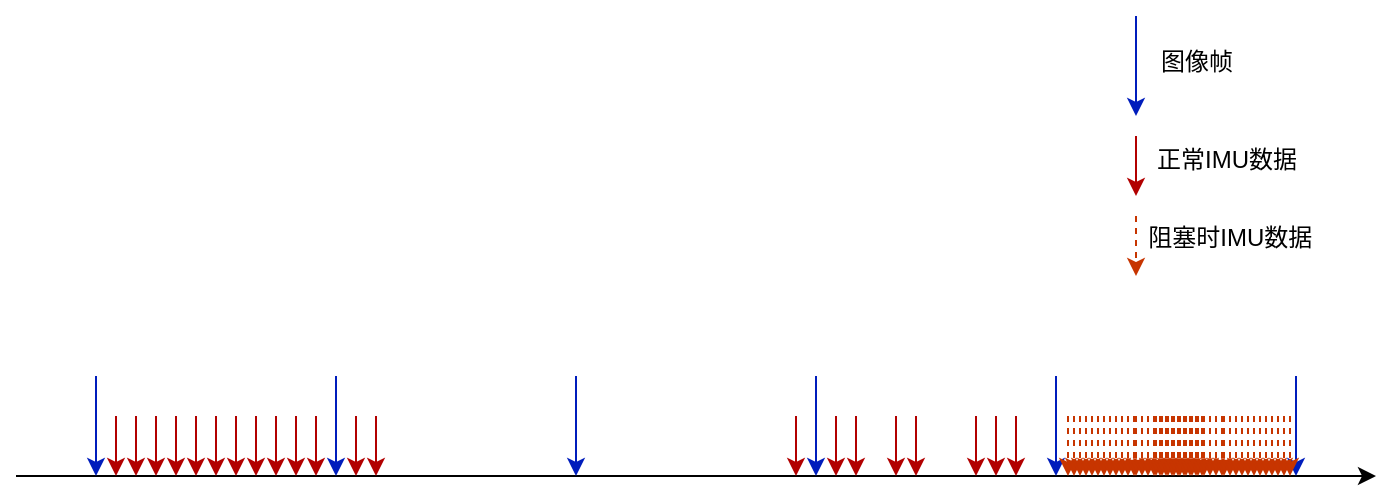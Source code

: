 <mxfile version="22.1.16" type="github">
  <diagram name="第 1 页" id="wvds4Noi8qXVrxd7TBgN">
    <mxGraphModel dx="1144" dy="659" grid="1" gridSize="10" guides="1" tooltips="1" connect="1" arrows="1" fold="1" page="1" pageScale="1" pageWidth="827" pageHeight="1169" math="0" shadow="0">
      <root>
        <mxCell id="0" />
        <mxCell id="1" parent="0" />
        <mxCell id="l1dMKH1lv7zG28irYOyC-1" value="" style="endArrow=classic;html=1;rounded=0;" edge="1" parent="1">
          <mxGeometry width="50" height="50" relative="1" as="geometry">
            <mxPoint x="40" y="360" as="sourcePoint" />
            <mxPoint x="720" y="360" as="targetPoint" />
          </mxGeometry>
        </mxCell>
        <mxCell id="l1dMKH1lv7zG28irYOyC-2" value="" style="endArrow=classic;html=1;rounded=0;fillColor=#0050ef;strokeColor=#001DBC;" edge="1" parent="1">
          <mxGeometry width="50" height="50" relative="1" as="geometry">
            <mxPoint x="80" y="310" as="sourcePoint" />
            <mxPoint x="80" y="360" as="targetPoint" />
          </mxGeometry>
        </mxCell>
        <mxCell id="l1dMKH1lv7zG28irYOyC-3" value="" style="endArrow=classic;html=1;rounded=0;fillColor=#0050ef;strokeColor=#001DBC;" edge="1" parent="1">
          <mxGeometry width="50" height="50" relative="1" as="geometry">
            <mxPoint x="200" y="310" as="sourcePoint" />
            <mxPoint x="200" y="360" as="targetPoint" />
          </mxGeometry>
        </mxCell>
        <mxCell id="l1dMKH1lv7zG28irYOyC-4" value="" style="endArrow=classic;html=1;rounded=0;fillColor=#0050ef;strokeColor=#001DBC;" edge="1" parent="1">
          <mxGeometry width="50" height="50" relative="1" as="geometry">
            <mxPoint x="320" y="310" as="sourcePoint" />
            <mxPoint x="320" y="360" as="targetPoint" />
          </mxGeometry>
        </mxCell>
        <mxCell id="l1dMKH1lv7zG28irYOyC-5" value="" style="endArrow=classic;html=1;rounded=0;fillColor=#0050ef;strokeColor=#001DBC;" edge="1" parent="1">
          <mxGeometry width="50" height="50" relative="1" as="geometry">
            <mxPoint x="560" y="310" as="sourcePoint" />
            <mxPoint x="560" y="360" as="targetPoint" />
          </mxGeometry>
        </mxCell>
        <mxCell id="l1dMKH1lv7zG28irYOyC-6" value="" style="endArrow=classic;html=1;rounded=0;fillColor=#0050ef;strokeColor=#001DBC;" edge="1" parent="1">
          <mxGeometry width="50" height="50" relative="1" as="geometry">
            <mxPoint x="680" y="310" as="sourcePoint" />
            <mxPoint x="680" y="360" as="targetPoint" />
          </mxGeometry>
        </mxCell>
        <mxCell id="l1dMKH1lv7zG28irYOyC-7" value="" style="endArrow=classic;html=1;rounded=0;fillColor=#e51400;strokeColor=#B20000;" edge="1" parent="1">
          <mxGeometry width="50" height="50" relative="1" as="geometry">
            <mxPoint x="90" y="330" as="sourcePoint" />
            <mxPoint x="90" y="360" as="targetPoint" />
          </mxGeometry>
        </mxCell>
        <mxCell id="l1dMKH1lv7zG28irYOyC-8" value="" style="endArrow=classic;html=1;rounded=0;fillColor=#e51400;strokeColor=#B20000;" edge="1" parent="1">
          <mxGeometry width="50" height="50" relative="1" as="geometry">
            <mxPoint x="100" y="330" as="sourcePoint" />
            <mxPoint x="100" y="360" as="targetPoint" />
          </mxGeometry>
        </mxCell>
        <mxCell id="l1dMKH1lv7zG28irYOyC-9" value="" style="endArrow=classic;html=1;rounded=0;fillColor=#e51400;strokeColor=#B20000;" edge="1" parent="1">
          <mxGeometry width="50" height="50" relative="1" as="geometry">
            <mxPoint x="110" y="330" as="sourcePoint" />
            <mxPoint x="110" y="360" as="targetPoint" />
          </mxGeometry>
        </mxCell>
        <mxCell id="l1dMKH1lv7zG28irYOyC-10" value="" style="endArrow=classic;html=1;rounded=0;fillColor=#e51400;strokeColor=#B20000;" edge="1" parent="1">
          <mxGeometry width="50" height="50" relative="1" as="geometry">
            <mxPoint x="120" y="330" as="sourcePoint" />
            <mxPoint x="120" y="360" as="targetPoint" />
          </mxGeometry>
        </mxCell>
        <mxCell id="l1dMKH1lv7zG28irYOyC-11" value="" style="endArrow=classic;html=1;rounded=0;fillColor=#e51400;strokeColor=#B20000;" edge="1" parent="1">
          <mxGeometry width="50" height="50" relative="1" as="geometry">
            <mxPoint x="130" y="330" as="sourcePoint" />
            <mxPoint x="130" y="360" as="targetPoint" />
          </mxGeometry>
        </mxCell>
        <mxCell id="l1dMKH1lv7zG28irYOyC-12" value="" style="endArrow=classic;html=1;rounded=0;fillColor=#e51400;strokeColor=#B20000;" edge="1" parent="1">
          <mxGeometry width="50" height="50" relative="1" as="geometry">
            <mxPoint x="140" y="330" as="sourcePoint" />
            <mxPoint x="140" y="360" as="targetPoint" />
          </mxGeometry>
        </mxCell>
        <mxCell id="l1dMKH1lv7zG28irYOyC-13" value="" style="endArrow=classic;html=1;rounded=0;fillColor=#e51400;strokeColor=#B20000;" edge="1" parent="1">
          <mxGeometry width="50" height="50" relative="1" as="geometry">
            <mxPoint x="150" y="330" as="sourcePoint" />
            <mxPoint x="150" y="360" as="targetPoint" />
          </mxGeometry>
        </mxCell>
        <mxCell id="l1dMKH1lv7zG28irYOyC-14" value="" style="endArrow=classic;html=1;rounded=0;fillColor=#e51400;strokeColor=#B20000;" edge="1" parent="1">
          <mxGeometry width="50" height="50" relative="1" as="geometry">
            <mxPoint x="160" y="330" as="sourcePoint" />
            <mxPoint x="160" y="360" as="targetPoint" />
          </mxGeometry>
        </mxCell>
        <mxCell id="l1dMKH1lv7zG28irYOyC-15" value="" style="endArrow=classic;html=1;rounded=0;fillColor=#e51400;strokeColor=#B20000;" edge="1" parent="1">
          <mxGeometry width="50" height="50" relative="1" as="geometry">
            <mxPoint x="170" y="330" as="sourcePoint" />
            <mxPoint x="170" y="360" as="targetPoint" />
          </mxGeometry>
        </mxCell>
        <mxCell id="l1dMKH1lv7zG28irYOyC-16" value="" style="endArrow=classic;html=1;rounded=0;fillColor=#e51400;strokeColor=#B20000;" edge="1" parent="1">
          <mxGeometry width="50" height="50" relative="1" as="geometry">
            <mxPoint x="180" y="330" as="sourcePoint" />
            <mxPoint x="180" y="360" as="targetPoint" />
          </mxGeometry>
        </mxCell>
        <mxCell id="l1dMKH1lv7zG28irYOyC-17" value="" style="endArrow=classic;html=1;rounded=0;fillColor=#e51400;strokeColor=#B20000;" edge="1" parent="1">
          <mxGeometry width="50" height="50" relative="1" as="geometry">
            <mxPoint x="190" y="330" as="sourcePoint" />
            <mxPoint x="190" y="360" as="targetPoint" />
          </mxGeometry>
        </mxCell>
        <mxCell id="l1dMKH1lv7zG28irYOyC-18" value="" style="endArrow=classic;html=1;rounded=0;fillColor=#e51400;strokeColor=#B20000;" edge="1" parent="1">
          <mxGeometry width="50" height="50" relative="1" as="geometry">
            <mxPoint x="210" y="330" as="sourcePoint" />
            <mxPoint x="210" y="360" as="targetPoint" />
          </mxGeometry>
        </mxCell>
        <mxCell id="l1dMKH1lv7zG28irYOyC-19" value="" style="endArrow=classic;html=1;rounded=0;fillColor=#e51400;strokeColor=#B20000;" edge="1" parent="1">
          <mxGeometry width="50" height="50" relative="1" as="geometry">
            <mxPoint x="220" y="330" as="sourcePoint" />
            <mxPoint x="220" y="360" as="targetPoint" />
          </mxGeometry>
        </mxCell>
        <mxCell id="l1dMKH1lv7zG28irYOyC-20" value="" style="endArrow=classic;html=1;rounded=0;fillColor=#fa6800;strokeColor=#C73500;dashed=1;" edge="1" parent="1">
          <mxGeometry width="50" height="50" relative="1" as="geometry">
            <mxPoint x="566" y="330" as="sourcePoint" />
            <mxPoint x="566" y="360" as="targetPoint" />
          </mxGeometry>
        </mxCell>
        <mxCell id="l1dMKH1lv7zG28irYOyC-21" value="" style="endArrow=classic;html=1;rounded=0;fillColor=#fa6800;strokeColor=#C73500;dashed=1;" edge="1" parent="1">
          <mxGeometry width="50" height="50" relative="1" as="geometry">
            <mxPoint x="569" y="330" as="sourcePoint" />
            <mxPoint x="569" y="360" as="targetPoint" />
          </mxGeometry>
        </mxCell>
        <mxCell id="l1dMKH1lv7zG28irYOyC-22" value="" style="endArrow=classic;html=1;rounded=0;fillColor=#fa6800;strokeColor=#C73500;dashed=1;" edge="1" parent="1">
          <mxGeometry width="50" height="50" relative="1" as="geometry">
            <mxPoint x="572" y="330" as="sourcePoint" />
            <mxPoint x="572" y="360" as="targetPoint" />
          </mxGeometry>
        </mxCell>
        <mxCell id="l1dMKH1lv7zG28irYOyC-23" value="" style="endArrow=classic;html=1;rounded=0;fillColor=#fa6800;strokeColor=#C73500;dashed=1;" edge="1" parent="1">
          <mxGeometry width="50" height="50" relative="1" as="geometry">
            <mxPoint x="575" y="330" as="sourcePoint" />
            <mxPoint x="575" y="360" as="targetPoint" />
          </mxGeometry>
        </mxCell>
        <mxCell id="l1dMKH1lv7zG28irYOyC-28" value="" style="endArrow=classic;html=1;rounded=0;fillColor=#fa6800;strokeColor=#C73500;dashed=1;" edge="1" parent="1">
          <mxGeometry width="50" height="50" relative="1" as="geometry">
            <mxPoint x="578" y="330" as="sourcePoint" />
            <mxPoint x="578" y="360" as="targetPoint" />
          </mxGeometry>
        </mxCell>
        <mxCell id="l1dMKH1lv7zG28irYOyC-29" value="" style="endArrow=classic;html=1;rounded=0;fillColor=#fa6800;strokeColor=#C73500;dashed=1;" edge="1" parent="1">
          <mxGeometry width="50" height="50" relative="1" as="geometry">
            <mxPoint x="581" y="330" as="sourcePoint" />
            <mxPoint x="581" y="360" as="targetPoint" />
          </mxGeometry>
        </mxCell>
        <mxCell id="l1dMKH1lv7zG28irYOyC-30" value="" style="endArrow=classic;html=1;rounded=0;fillColor=#fa6800;strokeColor=#C73500;dashed=1;" edge="1" parent="1">
          <mxGeometry width="50" height="50" relative="1" as="geometry">
            <mxPoint x="584" y="330" as="sourcePoint" />
            <mxPoint x="584" y="360" as="targetPoint" />
          </mxGeometry>
        </mxCell>
        <mxCell id="l1dMKH1lv7zG28irYOyC-31" value="" style="endArrow=classic;html=1;rounded=0;fillColor=#fa6800;strokeColor=#C73500;dashed=1;" edge="1" parent="1">
          <mxGeometry width="50" height="50" relative="1" as="geometry">
            <mxPoint x="587" y="330" as="sourcePoint" />
            <mxPoint x="587" y="360" as="targetPoint" />
          </mxGeometry>
        </mxCell>
        <mxCell id="l1dMKH1lv7zG28irYOyC-32" value="" style="endArrow=classic;html=1;rounded=0;fillColor=#fa6800;strokeColor=#C73500;dashed=1;" edge="1" parent="1">
          <mxGeometry width="50" height="50" relative="1" as="geometry">
            <mxPoint x="590" y="330" as="sourcePoint" />
            <mxPoint x="590" y="360" as="targetPoint" />
          </mxGeometry>
        </mxCell>
        <mxCell id="l1dMKH1lv7zG28irYOyC-33" value="" style="endArrow=classic;html=1;rounded=0;fillColor=#fa6800;strokeColor=#C73500;dashed=1;" edge="1" parent="1">
          <mxGeometry width="50" height="50" relative="1" as="geometry">
            <mxPoint x="593" y="330" as="sourcePoint" />
            <mxPoint x="593" y="360" as="targetPoint" />
          </mxGeometry>
        </mxCell>
        <mxCell id="l1dMKH1lv7zG28irYOyC-34" value="" style="endArrow=classic;html=1;rounded=0;fillColor=#fa6800;strokeColor=#C73500;dashed=1;" edge="1" parent="1">
          <mxGeometry width="50" height="50" relative="1" as="geometry">
            <mxPoint x="596" y="330" as="sourcePoint" />
            <mxPoint x="596" y="360" as="targetPoint" />
          </mxGeometry>
        </mxCell>
        <mxCell id="l1dMKH1lv7zG28irYOyC-35" value="" style="endArrow=classic;html=1;rounded=0;fillColor=#fa6800;strokeColor=#C73500;dashed=1;" edge="1" parent="1">
          <mxGeometry width="50" height="50" relative="1" as="geometry">
            <mxPoint x="599" y="330" as="sourcePoint" />
            <mxPoint x="599" y="360" as="targetPoint" />
          </mxGeometry>
        </mxCell>
        <mxCell id="l1dMKH1lv7zG28irYOyC-36" value="" style="endArrow=classic;html=1;rounded=0;fillColor=#fa6800;strokeColor=#C73500;dashed=1;" edge="1" parent="1">
          <mxGeometry width="50" height="50" relative="1" as="geometry">
            <mxPoint x="600" y="330" as="sourcePoint" />
            <mxPoint x="600" y="360" as="targetPoint" />
          </mxGeometry>
        </mxCell>
        <mxCell id="l1dMKH1lv7zG28irYOyC-37" value="" style="endArrow=classic;html=1;rounded=0;fillColor=#fa6800;strokeColor=#C73500;dashed=1;" edge="1" parent="1">
          <mxGeometry width="50" height="50" relative="1" as="geometry">
            <mxPoint x="603" y="330" as="sourcePoint" />
            <mxPoint x="603" y="360" as="targetPoint" />
          </mxGeometry>
        </mxCell>
        <mxCell id="l1dMKH1lv7zG28irYOyC-38" value="" style="endArrow=classic;html=1;rounded=0;fillColor=#fa6800;strokeColor=#C73500;dashed=1;" edge="1" parent="1">
          <mxGeometry width="50" height="50" relative="1" as="geometry">
            <mxPoint x="606" y="330" as="sourcePoint" />
            <mxPoint x="606" y="360" as="targetPoint" />
          </mxGeometry>
        </mxCell>
        <mxCell id="l1dMKH1lv7zG28irYOyC-39" value="" style="endArrow=classic;html=1;rounded=0;fillColor=#fa6800;strokeColor=#C73500;dashed=1;" edge="1" parent="1">
          <mxGeometry width="50" height="50" relative="1" as="geometry">
            <mxPoint x="609" y="330" as="sourcePoint" />
            <mxPoint x="609" y="360" as="targetPoint" />
          </mxGeometry>
        </mxCell>
        <mxCell id="l1dMKH1lv7zG28irYOyC-40" value="" style="endArrow=classic;html=1;rounded=0;fillColor=#fa6800;strokeColor=#C73500;dashed=1;" edge="1" parent="1">
          <mxGeometry width="50" height="50" relative="1" as="geometry">
            <mxPoint x="612" y="330" as="sourcePoint" />
            <mxPoint x="612" y="360" as="targetPoint" />
          </mxGeometry>
        </mxCell>
        <mxCell id="l1dMKH1lv7zG28irYOyC-41" value="" style="endArrow=classic;html=1;rounded=0;fillColor=#fa6800;strokeColor=#C73500;dashed=1;" edge="1" parent="1">
          <mxGeometry width="50" height="50" relative="1" as="geometry">
            <mxPoint x="615" y="330" as="sourcePoint" />
            <mxPoint x="615" y="360" as="targetPoint" />
          </mxGeometry>
        </mxCell>
        <mxCell id="l1dMKH1lv7zG28irYOyC-42" value="" style="endArrow=classic;html=1;rounded=0;fillColor=#fa6800;strokeColor=#C73500;dashed=1;" edge="1" parent="1">
          <mxGeometry width="50" height="50" relative="1" as="geometry">
            <mxPoint x="618" y="330" as="sourcePoint" />
            <mxPoint x="618" y="360" as="targetPoint" />
          </mxGeometry>
        </mxCell>
        <mxCell id="l1dMKH1lv7zG28irYOyC-43" value="" style="endArrow=classic;html=1;rounded=0;fillColor=#fa6800;strokeColor=#C73500;dashed=1;" edge="1" parent="1">
          <mxGeometry width="50" height="50" relative="1" as="geometry">
            <mxPoint x="621" y="330" as="sourcePoint" />
            <mxPoint x="621" y="360" as="targetPoint" />
          </mxGeometry>
        </mxCell>
        <mxCell id="l1dMKH1lv7zG28irYOyC-44" value="" style="endArrow=classic;html=1;rounded=0;fillColor=#fa6800;strokeColor=#C73500;dashed=1;" edge="1" parent="1">
          <mxGeometry width="50" height="50" relative="1" as="geometry">
            <mxPoint x="624" y="330" as="sourcePoint" />
            <mxPoint x="624" y="360" as="targetPoint" />
          </mxGeometry>
        </mxCell>
        <mxCell id="l1dMKH1lv7zG28irYOyC-45" value="" style="endArrow=classic;html=1;rounded=0;fillColor=#fa6800;strokeColor=#C73500;dashed=1;" edge="1" parent="1">
          <mxGeometry width="50" height="50" relative="1" as="geometry">
            <mxPoint x="627" y="330" as="sourcePoint" />
            <mxPoint x="627" y="360" as="targetPoint" />
          </mxGeometry>
        </mxCell>
        <mxCell id="l1dMKH1lv7zG28irYOyC-46" value="" style="endArrow=classic;html=1;rounded=0;fillColor=#fa6800;strokeColor=#C73500;dashed=1;" edge="1" parent="1">
          <mxGeometry width="50" height="50" relative="1" as="geometry">
            <mxPoint x="630" y="330" as="sourcePoint" />
            <mxPoint x="630" y="360" as="targetPoint" />
          </mxGeometry>
        </mxCell>
        <mxCell id="l1dMKH1lv7zG28irYOyC-47" value="" style="endArrow=classic;html=1;rounded=0;fillColor=#fa6800;strokeColor=#C73500;dashed=1;" edge="1" parent="1">
          <mxGeometry width="50" height="50" relative="1" as="geometry">
            <mxPoint x="633" y="330" as="sourcePoint" />
            <mxPoint x="633" y="360" as="targetPoint" />
          </mxGeometry>
        </mxCell>
        <mxCell id="l1dMKH1lv7zG28irYOyC-48" value="" style="endArrow=classic;html=1;rounded=0;fillColor=#fa6800;strokeColor=#C73500;dashed=1;" edge="1" parent="1">
          <mxGeometry width="50" height="50" relative="1" as="geometry">
            <mxPoint x="610" y="330" as="sourcePoint" />
            <mxPoint x="610" y="360" as="targetPoint" />
          </mxGeometry>
        </mxCell>
        <mxCell id="l1dMKH1lv7zG28irYOyC-49" value="" style="endArrow=classic;html=1;rounded=0;fillColor=#fa6800;strokeColor=#C73500;dashed=1;" edge="1" parent="1">
          <mxGeometry width="50" height="50" relative="1" as="geometry">
            <mxPoint x="613" y="330" as="sourcePoint" />
            <mxPoint x="613" y="360" as="targetPoint" />
          </mxGeometry>
        </mxCell>
        <mxCell id="l1dMKH1lv7zG28irYOyC-50" value="" style="endArrow=classic;html=1;rounded=0;fillColor=#fa6800;strokeColor=#C73500;dashed=1;" edge="1" parent="1">
          <mxGeometry width="50" height="50" relative="1" as="geometry">
            <mxPoint x="616" y="330" as="sourcePoint" />
            <mxPoint x="616" y="360" as="targetPoint" />
          </mxGeometry>
        </mxCell>
        <mxCell id="l1dMKH1lv7zG28irYOyC-51" value="" style="endArrow=classic;html=1;rounded=0;fillColor=#fa6800;strokeColor=#C73500;dashed=1;" edge="1" parent="1">
          <mxGeometry width="50" height="50" relative="1" as="geometry">
            <mxPoint x="619" y="330" as="sourcePoint" />
            <mxPoint x="619" y="360" as="targetPoint" />
          </mxGeometry>
        </mxCell>
        <mxCell id="l1dMKH1lv7zG28irYOyC-52" value="" style="endArrow=classic;html=1;rounded=0;fillColor=#fa6800;strokeColor=#C73500;dashed=1;" edge="1" parent="1">
          <mxGeometry width="50" height="50" relative="1" as="geometry">
            <mxPoint x="622" y="330" as="sourcePoint" />
            <mxPoint x="622" y="360" as="targetPoint" />
          </mxGeometry>
        </mxCell>
        <mxCell id="l1dMKH1lv7zG28irYOyC-53" value="" style="endArrow=classic;html=1;rounded=0;fillColor=#fa6800;strokeColor=#C73500;dashed=1;" edge="1" parent="1">
          <mxGeometry width="50" height="50" relative="1" as="geometry">
            <mxPoint x="625" y="330" as="sourcePoint" />
            <mxPoint x="625" y="360" as="targetPoint" />
          </mxGeometry>
        </mxCell>
        <mxCell id="l1dMKH1lv7zG28irYOyC-54" value="" style="endArrow=classic;html=1;rounded=0;fillColor=#fa6800;strokeColor=#C73500;dashed=1;" edge="1" parent="1">
          <mxGeometry width="50" height="50" relative="1" as="geometry">
            <mxPoint x="628" y="330" as="sourcePoint" />
            <mxPoint x="628" y="360" as="targetPoint" />
          </mxGeometry>
        </mxCell>
        <mxCell id="l1dMKH1lv7zG28irYOyC-55" value="" style="endArrow=classic;html=1;rounded=0;fillColor=#fa6800;strokeColor=#C73500;dashed=1;" edge="1" parent="1">
          <mxGeometry width="50" height="50" relative="1" as="geometry">
            <mxPoint x="631" y="330" as="sourcePoint" />
            <mxPoint x="631" y="360" as="targetPoint" />
          </mxGeometry>
        </mxCell>
        <mxCell id="l1dMKH1lv7zG28irYOyC-56" value="" style="endArrow=classic;html=1;rounded=0;fillColor=#fa6800;strokeColor=#C73500;dashed=1;" edge="1" parent="1">
          <mxGeometry width="50" height="50" relative="1" as="geometry">
            <mxPoint x="634" y="330" as="sourcePoint" />
            <mxPoint x="634" y="360" as="targetPoint" />
          </mxGeometry>
        </mxCell>
        <mxCell id="l1dMKH1lv7zG28irYOyC-57" value="" style="endArrow=classic;html=1;rounded=0;fillColor=#fa6800;strokeColor=#C73500;dashed=1;" edge="1" parent="1">
          <mxGeometry width="50" height="50" relative="1" as="geometry">
            <mxPoint x="637" y="330" as="sourcePoint" />
            <mxPoint x="637" y="360" as="targetPoint" />
          </mxGeometry>
        </mxCell>
        <mxCell id="l1dMKH1lv7zG28irYOyC-58" value="" style="endArrow=classic;html=1;rounded=0;fillColor=#fa6800;strokeColor=#C73500;dashed=1;" edge="1" parent="1">
          <mxGeometry width="50" height="50" relative="1" as="geometry">
            <mxPoint x="640" y="330" as="sourcePoint" />
            <mxPoint x="640" y="360" as="targetPoint" />
          </mxGeometry>
        </mxCell>
        <mxCell id="l1dMKH1lv7zG28irYOyC-59" value="" style="endArrow=classic;html=1;rounded=0;fillColor=#fa6800;strokeColor=#C73500;dashed=1;" edge="1" parent="1">
          <mxGeometry width="50" height="50" relative="1" as="geometry">
            <mxPoint x="643" y="330" as="sourcePoint" />
            <mxPoint x="643" y="360" as="targetPoint" />
          </mxGeometry>
        </mxCell>
        <mxCell id="l1dMKH1lv7zG28irYOyC-60" value="" style="endArrow=classic;html=1;rounded=0;fillColor=#fa6800;strokeColor=#C73500;dashed=1;" edge="1" parent="1">
          <mxGeometry width="50" height="50" relative="1" as="geometry">
            <mxPoint x="644" y="330" as="sourcePoint" />
            <mxPoint x="644" y="360" as="targetPoint" />
          </mxGeometry>
        </mxCell>
        <mxCell id="l1dMKH1lv7zG28irYOyC-61" value="" style="endArrow=classic;html=1;rounded=0;fillColor=#fa6800;strokeColor=#C73500;dashed=1;" edge="1" parent="1">
          <mxGeometry width="50" height="50" relative="1" as="geometry">
            <mxPoint x="647" y="330" as="sourcePoint" />
            <mxPoint x="647" y="360" as="targetPoint" />
          </mxGeometry>
        </mxCell>
        <mxCell id="l1dMKH1lv7zG28irYOyC-62" value="" style="endArrow=classic;html=1;rounded=0;fillColor=#fa6800;strokeColor=#C73500;dashed=1;" edge="1" parent="1">
          <mxGeometry width="50" height="50" relative="1" as="geometry">
            <mxPoint x="650" y="330" as="sourcePoint" />
            <mxPoint x="650" y="360" as="targetPoint" />
          </mxGeometry>
        </mxCell>
        <mxCell id="l1dMKH1lv7zG28irYOyC-63" value="" style="endArrow=classic;html=1;rounded=0;fillColor=#fa6800;strokeColor=#C73500;dashed=1;" edge="1" parent="1">
          <mxGeometry width="50" height="50" relative="1" as="geometry">
            <mxPoint x="653" y="330" as="sourcePoint" />
            <mxPoint x="653" y="360" as="targetPoint" />
          </mxGeometry>
        </mxCell>
        <mxCell id="l1dMKH1lv7zG28irYOyC-64" value="" style="endArrow=classic;html=1;rounded=0;fillColor=#fa6800;strokeColor=#C73500;dashed=1;" edge="1" parent="1">
          <mxGeometry width="50" height="50" relative="1" as="geometry">
            <mxPoint x="656" y="330" as="sourcePoint" />
            <mxPoint x="656" y="360" as="targetPoint" />
          </mxGeometry>
        </mxCell>
        <mxCell id="l1dMKH1lv7zG28irYOyC-65" value="" style="endArrow=classic;html=1;rounded=0;fillColor=#fa6800;strokeColor=#C73500;dashed=1;" edge="1" parent="1">
          <mxGeometry width="50" height="50" relative="1" as="geometry">
            <mxPoint x="659" y="330" as="sourcePoint" />
            <mxPoint x="659" y="360" as="targetPoint" />
          </mxGeometry>
        </mxCell>
        <mxCell id="l1dMKH1lv7zG28irYOyC-66" value="" style="endArrow=classic;html=1;rounded=0;fillColor=#fa6800;strokeColor=#C73500;dashed=1;" edge="1" parent="1">
          <mxGeometry width="50" height="50" relative="1" as="geometry">
            <mxPoint x="662" y="330" as="sourcePoint" />
            <mxPoint x="662" y="360" as="targetPoint" />
          </mxGeometry>
        </mxCell>
        <mxCell id="l1dMKH1lv7zG28irYOyC-67" value="" style="endArrow=classic;html=1;rounded=0;fillColor=#fa6800;strokeColor=#C73500;dashed=1;" edge="1" parent="1">
          <mxGeometry width="50" height="50" relative="1" as="geometry">
            <mxPoint x="665" y="330" as="sourcePoint" />
            <mxPoint x="665" y="360" as="targetPoint" />
          </mxGeometry>
        </mxCell>
        <mxCell id="l1dMKH1lv7zG28irYOyC-68" value="" style="endArrow=classic;html=1;rounded=0;fillColor=#fa6800;strokeColor=#C73500;dashed=1;" edge="1" parent="1">
          <mxGeometry width="50" height="50" relative="1" as="geometry">
            <mxPoint x="668" y="330" as="sourcePoint" />
            <mxPoint x="668" y="360" as="targetPoint" />
          </mxGeometry>
        </mxCell>
        <mxCell id="l1dMKH1lv7zG28irYOyC-69" value="" style="endArrow=classic;html=1;rounded=0;fillColor=#fa6800;strokeColor=#C73500;dashed=1;" edge="1" parent="1">
          <mxGeometry width="50" height="50" relative="1" as="geometry">
            <mxPoint x="671" y="330" as="sourcePoint" />
            <mxPoint x="671" y="360" as="targetPoint" />
          </mxGeometry>
        </mxCell>
        <mxCell id="l1dMKH1lv7zG28irYOyC-70" value="" style="endArrow=classic;html=1;rounded=0;fillColor=#fa6800;strokeColor=#C73500;dashed=1;" edge="1" parent="1">
          <mxGeometry width="50" height="50" relative="1" as="geometry">
            <mxPoint x="674" y="330" as="sourcePoint" />
            <mxPoint x="674" y="360" as="targetPoint" />
          </mxGeometry>
        </mxCell>
        <mxCell id="l1dMKH1lv7zG28irYOyC-71" value="" style="endArrow=classic;html=1;rounded=0;fillColor=#fa6800;strokeColor=#C73500;dashed=1;" edge="1" parent="1">
          <mxGeometry width="50" height="50" relative="1" as="geometry">
            <mxPoint x="677" y="330" as="sourcePoint" />
            <mxPoint x="677" y="360" as="targetPoint" />
          </mxGeometry>
        </mxCell>
        <mxCell id="l1dMKH1lv7zG28irYOyC-72" value="" style="endArrow=classic;html=1;rounded=0;fillColor=#fa6800;strokeColor=#C73500;dashed=1;" edge="1" parent="1">
          <mxGeometry width="50" height="50" relative="1" as="geometry">
            <mxPoint x="600" y="230" as="sourcePoint" />
            <mxPoint x="600" y="260" as="targetPoint" />
          </mxGeometry>
        </mxCell>
        <mxCell id="l1dMKH1lv7zG28irYOyC-73" value="" style="endArrow=classic;html=1;rounded=0;fillColor=#e51400;strokeColor=#B20000;" edge="1" parent="1">
          <mxGeometry width="50" height="50" relative="1" as="geometry">
            <mxPoint x="600" y="190" as="sourcePoint" />
            <mxPoint x="600" y="220" as="targetPoint" />
          </mxGeometry>
        </mxCell>
        <mxCell id="l1dMKH1lv7zG28irYOyC-74" value="" style="endArrow=classic;html=1;rounded=0;fillColor=#0050ef;strokeColor=#001DBC;" edge="1" parent="1">
          <mxGeometry width="50" height="50" relative="1" as="geometry">
            <mxPoint x="600" y="130" as="sourcePoint" />
            <mxPoint x="600" y="180" as="targetPoint" />
          </mxGeometry>
        </mxCell>
        <mxCell id="l1dMKH1lv7zG28irYOyC-75" value="图像帧" style="text;html=1;align=center;verticalAlign=middle;resizable=0;points=[];autosize=1;strokeColor=none;fillColor=none;" vertex="1" parent="1">
          <mxGeometry x="600" y="138" width="60" height="30" as="geometry" />
        </mxCell>
        <mxCell id="l1dMKH1lv7zG28irYOyC-76" value="正常IMU数据" style="text;html=1;align=center;verticalAlign=middle;resizable=0;points=[];autosize=1;strokeColor=none;fillColor=none;" vertex="1" parent="1">
          <mxGeometry x="600" y="187" width="90" height="30" as="geometry" />
        </mxCell>
        <mxCell id="l1dMKH1lv7zG28irYOyC-77" value="&amp;nbsp;阻塞时IMU数据" style="text;html=1;align=center;verticalAlign=middle;resizable=0;points=[];autosize=1;strokeColor=none;fillColor=none;" vertex="1" parent="1">
          <mxGeometry x="590" y="226" width="110" height="30" as="geometry" />
        </mxCell>
        <mxCell id="l1dMKH1lv7zG28irYOyC-78" value="" style="endArrow=classic;html=1;rounded=0;fillColor=#0050ef;strokeColor=#001DBC;" edge="1" parent="1">
          <mxGeometry width="50" height="50" relative="1" as="geometry">
            <mxPoint x="440" y="310" as="sourcePoint" />
            <mxPoint x="440" y="360" as="targetPoint" />
          </mxGeometry>
        </mxCell>
        <mxCell id="l1dMKH1lv7zG28irYOyC-79" value="" style="endArrow=classic;html=1;rounded=0;fillColor=#e51400;strokeColor=#B20000;" edge="1" parent="1">
          <mxGeometry width="50" height="50" relative="1" as="geometry">
            <mxPoint x="430" y="330" as="sourcePoint" />
            <mxPoint x="430" y="360" as="targetPoint" />
          </mxGeometry>
        </mxCell>
        <mxCell id="l1dMKH1lv7zG28irYOyC-80" value="" style="endArrow=classic;html=1;rounded=0;fillColor=#e51400;strokeColor=#B20000;" edge="1" parent="1">
          <mxGeometry width="50" height="50" relative="1" as="geometry">
            <mxPoint x="450" y="330" as="sourcePoint" />
            <mxPoint x="450" y="360" as="targetPoint" />
          </mxGeometry>
        </mxCell>
        <mxCell id="l1dMKH1lv7zG28irYOyC-81" value="" style="endArrow=classic;html=1;rounded=0;fillColor=#e51400;strokeColor=#B20000;" edge="1" parent="1">
          <mxGeometry width="50" height="50" relative="1" as="geometry">
            <mxPoint x="460" y="330" as="sourcePoint" />
            <mxPoint x="460" y="360" as="targetPoint" />
          </mxGeometry>
        </mxCell>
        <mxCell id="l1dMKH1lv7zG28irYOyC-82" value="" style="endArrow=classic;html=1;rounded=0;fillColor=#e51400;strokeColor=#B20000;" edge="1" parent="1">
          <mxGeometry width="50" height="50" relative="1" as="geometry">
            <mxPoint x="480" y="330" as="sourcePoint" />
            <mxPoint x="480" y="360" as="targetPoint" />
          </mxGeometry>
        </mxCell>
        <mxCell id="l1dMKH1lv7zG28irYOyC-83" value="" style="endArrow=classic;html=1;rounded=0;fillColor=#e51400;strokeColor=#B20000;" edge="1" parent="1">
          <mxGeometry width="50" height="50" relative="1" as="geometry">
            <mxPoint x="490" y="330" as="sourcePoint" />
            <mxPoint x="490" y="360" as="targetPoint" />
          </mxGeometry>
        </mxCell>
        <mxCell id="l1dMKH1lv7zG28irYOyC-84" value="" style="endArrow=classic;html=1;rounded=0;fillColor=#e51400;strokeColor=#B20000;" edge="1" parent="1">
          <mxGeometry width="50" height="50" relative="1" as="geometry">
            <mxPoint x="520" y="330" as="sourcePoint" />
            <mxPoint x="520" y="360" as="targetPoint" />
          </mxGeometry>
        </mxCell>
        <mxCell id="l1dMKH1lv7zG28irYOyC-85" value="" style="endArrow=classic;html=1;rounded=0;fillColor=#e51400;strokeColor=#B20000;" edge="1" parent="1">
          <mxGeometry width="50" height="50" relative="1" as="geometry">
            <mxPoint x="530" y="330" as="sourcePoint" />
            <mxPoint x="530" y="360" as="targetPoint" />
          </mxGeometry>
        </mxCell>
        <mxCell id="l1dMKH1lv7zG28irYOyC-86" value="" style="endArrow=classic;html=1;rounded=0;fillColor=#e51400;strokeColor=#B20000;" edge="1" parent="1">
          <mxGeometry width="50" height="50" relative="1" as="geometry">
            <mxPoint x="540" y="330" as="sourcePoint" />
            <mxPoint x="540" y="360" as="targetPoint" />
            <Array as="points">
              <mxPoint x="540" y="340" />
            </Array>
          </mxGeometry>
        </mxCell>
      </root>
    </mxGraphModel>
  </diagram>
</mxfile>
